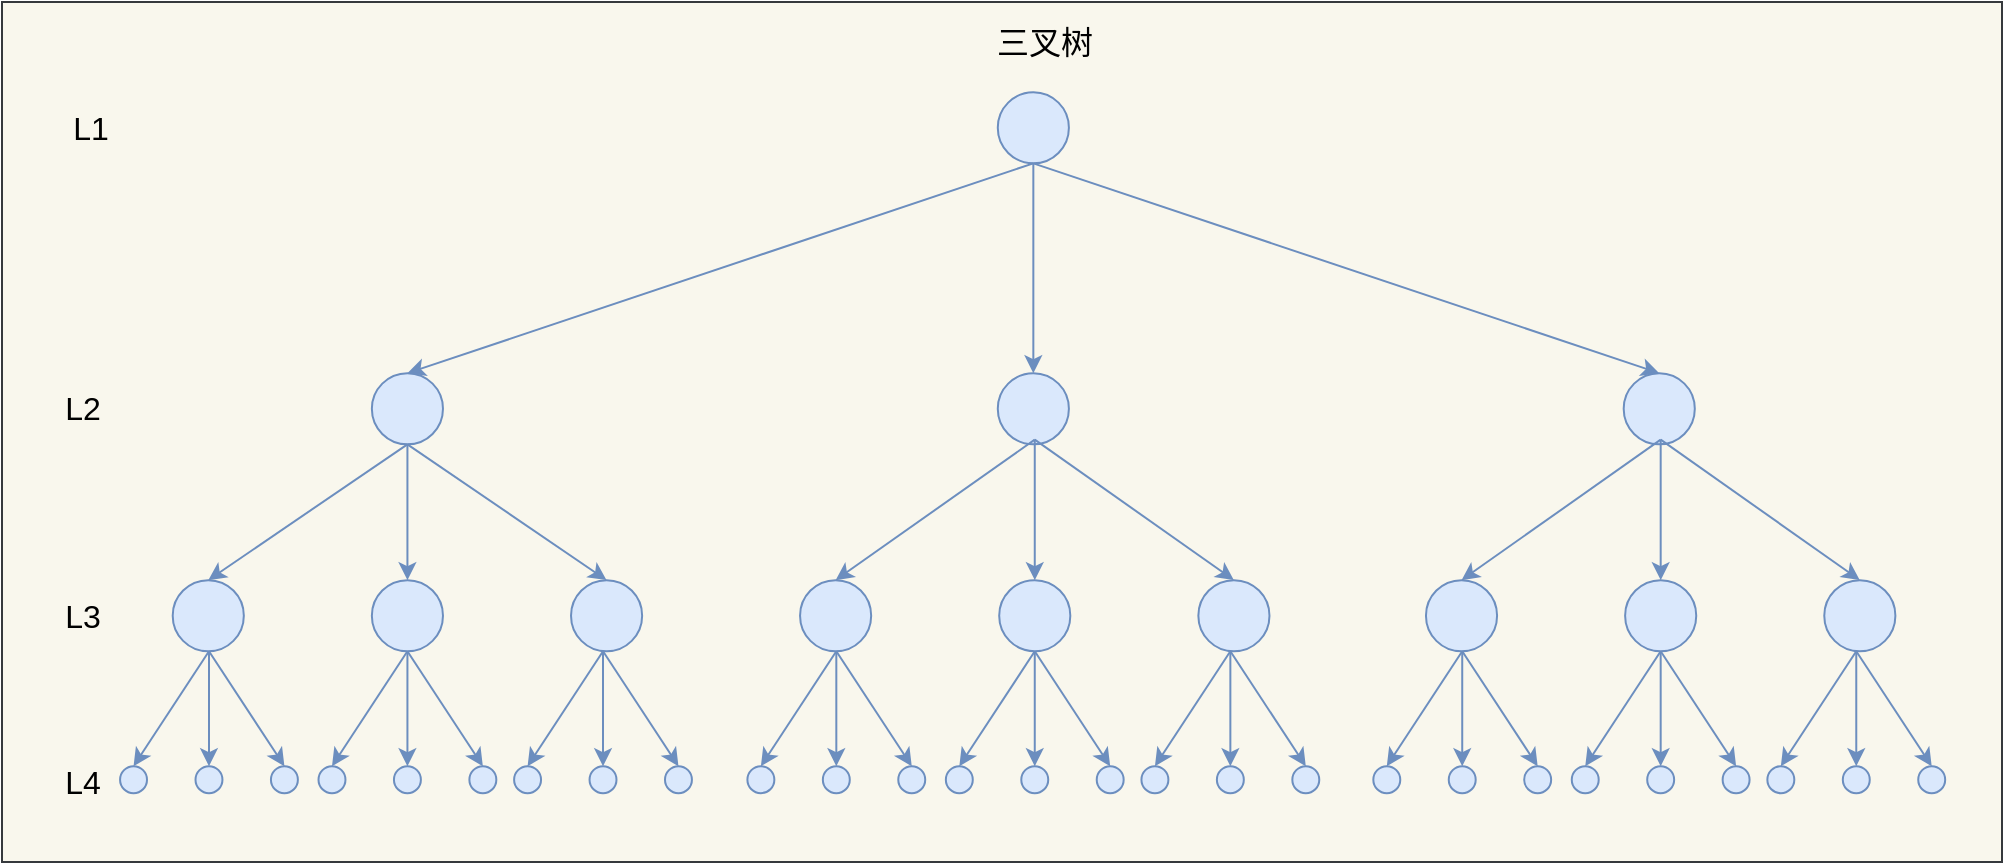 <mxfile version="15.9.6" type="github">
  <diagram id="_VA_VfumOzAxNF2vHOdF" name="Page-1">
    <mxGraphModel dx="1426" dy="712" grid="1" gridSize="10" guides="1" tooltips="1" connect="1" arrows="1" fold="1" page="1" pageScale="1" pageWidth="827" pageHeight="1169" math="0" shadow="0">
      <root>
        <mxCell id="0" />
        <mxCell id="1" parent="0" />
        <mxCell id="GvEmHx2ohg-FqytH7qWI-185" value="" style="rounded=0;whiteSpace=wrap;html=1;fontSize=16;fillColor=#f9f7ed;strokeColor=#36393d;" vertex="1" parent="1">
          <mxGeometry x="80" y="10" width="1000" height="430" as="geometry" />
        </mxCell>
        <mxCell id="GvEmHx2ohg-FqytH7qWI-1" value="" style="ellipse;whiteSpace=wrap;html=1;aspect=fixed;fontSize=16;fillColor=#dae8fc;strokeColor=#6c8ebf;" vertex="1" parent="1">
          <mxGeometry x="577.887" y="55.119" width="35.563" height="35.563" as="geometry" />
        </mxCell>
        <mxCell id="GvEmHx2ohg-FqytH7qWI-2" value="" style="ellipse;whiteSpace=wrap;html=1;aspect=fixed;fontSize=16;fillColor=#dae8fc;strokeColor=#6c8ebf;" vertex="1" parent="1">
          <mxGeometry x="264.93" y="195.607" width="35.563" height="35.563" as="geometry" />
        </mxCell>
        <mxCell id="GvEmHx2ohg-FqytH7qWI-7" style="edgeStyle=none;rounded=0;orthogonalLoop=1;jettySize=auto;html=1;entryX=0.5;entryY=0;entryDx=0;entryDy=0;exitX=0.5;exitY=1;exitDx=0;exitDy=0;fontSize=16;fillColor=#dae8fc;strokeColor=#6c8ebf;" edge="1" parent="1" source="GvEmHx2ohg-FqytH7qWI-1" target="GvEmHx2ohg-FqytH7qWI-2">
          <mxGeometry relative="1" as="geometry" />
        </mxCell>
        <mxCell id="GvEmHx2ohg-FqytH7qWI-3" value="" style="ellipse;whiteSpace=wrap;html=1;aspect=fixed;fontSize=16;fillColor=#dae8fc;strokeColor=#6c8ebf;" vertex="1" parent="1">
          <mxGeometry x="577.887" y="195.607" width="35.563" height="35.563" as="geometry" />
        </mxCell>
        <mxCell id="GvEmHx2ohg-FqytH7qWI-5" style="rounded=0;orthogonalLoop=1;jettySize=auto;html=1;fontSize=16;fillColor=#dae8fc;strokeColor=#6c8ebf;" edge="1" parent="1" source="GvEmHx2ohg-FqytH7qWI-1" target="GvEmHx2ohg-FqytH7qWI-3">
          <mxGeometry relative="1" as="geometry" />
        </mxCell>
        <mxCell id="GvEmHx2ohg-FqytH7qWI-4" value="" style="ellipse;whiteSpace=wrap;html=1;aspect=fixed;fontSize=16;fillColor=#dae8fc;strokeColor=#6c8ebf;" vertex="1" parent="1">
          <mxGeometry x="890.845" y="195.607" width="35.563" height="35.563" as="geometry" />
        </mxCell>
        <mxCell id="GvEmHx2ohg-FqytH7qWI-6" style="edgeStyle=none;rounded=0;orthogonalLoop=1;jettySize=auto;html=1;entryX=0.5;entryY=0;entryDx=0;entryDy=0;exitX=0.5;exitY=1;exitDx=0;exitDy=0;fontSize=16;fillColor=#dae8fc;strokeColor=#6c8ebf;" edge="1" parent="1" source="GvEmHx2ohg-FqytH7qWI-1" target="GvEmHx2ohg-FqytH7qWI-4">
          <mxGeometry relative="1" as="geometry" />
        </mxCell>
        <mxCell id="GvEmHx2ohg-FqytH7qWI-16" value="" style="ellipse;whiteSpace=wrap;html=1;aspect=fixed;fontSize=16;fillColor=#dae8fc;strokeColor=#6c8ebf;" vertex="1" parent="1">
          <mxGeometry x="264.93" y="299.068" width="35.563" height="35.563" as="geometry" />
        </mxCell>
        <mxCell id="GvEmHx2ohg-FqytH7qWI-20" style="edgeStyle=none;rounded=0;orthogonalLoop=1;jettySize=auto;html=1;entryX=0.5;entryY=0;entryDx=0;entryDy=0;fontSize=16;fillColor=#dae8fc;strokeColor=#6c8ebf;" edge="1" parent="1" source="GvEmHx2ohg-FqytH7qWI-2" target="GvEmHx2ohg-FqytH7qWI-16">
          <mxGeometry relative="1" as="geometry" />
        </mxCell>
        <mxCell id="GvEmHx2ohg-FqytH7qWI-17" value="" style="ellipse;whiteSpace=wrap;html=1;aspect=fixed;fontSize=16;fillColor=#dae8fc;strokeColor=#6c8ebf;" vertex="1" parent="1">
          <mxGeometry x="165.352" y="299.068" width="35.563" height="35.563" as="geometry" />
        </mxCell>
        <mxCell id="GvEmHx2ohg-FqytH7qWI-19" style="edgeStyle=none;rounded=0;orthogonalLoop=1;jettySize=auto;html=1;entryX=0.5;entryY=0;entryDx=0;entryDy=0;exitX=0.5;exitY=1;exitDx=0;exitDy=0;fontSize=16;fillColor=#dae8fc;strokeColor=#6c8ebf;" edge="1" parent="1" source="GvEmHx2ohg-FqytH7qWI-2" target="GvEmHx2ohg-FqytH7qWI-17">
          <mxGeometry relative="1" as="geometry" />
        </mxCell>
        <mxCell id="GvEmHx2ohg-FqytH7qWI-18" value="" style="ellipse;whiteSpace=wrap;html=1;aspect=fixed;fontSize=16;fillColor=#dae8fc;strokeColor=#6c8ebf;" vertex="1" parent="1">
          <mxGeometry x="364.507" y="299.068" width="35.563" height="35.563" as="geometry" />
        </mxCell>
        <mxCell id="GvEmHx2ohg-FqytH7qWI-21" style="edgeStyle=none;rounded=0;orthogonalLoop=1;jettySize=auto;html=1;entryX=0.5;entryY=0;entryDx=0;entryDy=0;exitX=0.5;exitY=1;exitDx=0;exitDy=0;fontSize=16;fillColor=#dae8fc;strokeColor=#6c8ebf;" edge="1" parent="1" source="GvEmHx2ohg-FqytH7qWI-2" target="GvEmHx2ohg-FqytH7qWI-18">
          <mxGeometry relative="1" as="geometry" />
        </mxCell>
        <mxCell id="GvEmHx2ohg-FqytH7qWI-22" style="edgeStyle=none;rounded=0;orthogonalLoop=1;jettySize=auto;html=1;exitX=1;exitY=0.5;exitDx=0;exitDy=0;fontSize=16;fillColor=#dae8fc;strokeColor=#6c8ebf;" edge="1" parent="1" source="GvEmHx2ohg-FqytH7qWI-16" target="GvEmHx2ohg-FqytH7qWI-16">
          <mxGeometry relative="1" as="geometry" />
        </mxCell>
        <mxCell id="GvEmHx2ohg-FqytH7qWI-58" value="" style="group;fontSize=16;" vertex="1" connectable="0" parent="1">
          <mxGeometry x="139.035" y="334.634" width="88.908" height="105.366" as="geometry" />
        </mxCell>
        <mxCell id="GvEmHx2ohg-FqytH7qWI-51" style="edgeStyle=none;rounded=0;orthogonalLoop=1;jettySize=auto;html=1;entryX=0.5;entryY=0;entryDx=0;entryDy=0;exitX=0.5;exitY=1;exitDx=0;exitDy=0;fontSize=16;fillColor=#dae8fc;strokeColor=#6c8ebf;" edge="1" parent="GvEmHx2ohg-FqytH7qWI-58" target="GvEmHx2ohg-FqytH7qWI-55">
          <mxGeometry relative="1" as="geometry">
            <mxPoint x="44.454" as="sourcePoint" />
          </mxGeometry>
        </mxCell>
        <mxCell id="GvEmHx2ohg-FqytH7qWI-52" style="edgeStyle=none;rounded=0;orthogonalLoop=1;jettySize=auto;html=1;entryX=0.5;entryY=0;entryDx=0;entryDy=0;fontSize=16;fillColor=#dae8fc;strokeColor=#6c8ebf;" edge="1" parent="GvEmHx2ohg-FqytH7qWI-58" target="GvEmHx2ohg-FqytH7qWI-54">
          <mxGeometry relative="1" as="geometry">
            <mxPoint x="44.454" as="sourcePoint" />
          </mxGeometry>
        </mxCell>
        <mxCell id="GvEmHx2ohg-FqytH7qWI-53" style="edgeStyle=none;rounded=0;orthogonalLoop=1;jettySize=auto;html=1;entryX=0.5;entryY=0;entryDx=0;entryDy=0;exitX=0.5;exitY=1;exitDx=0;exitDy=0;fontSize=16;fillColor=#dae8fc;strokeColor=#6c8ebf;" edge="1" parent="GvEmHx2ohg-FqytH7qWI-58" target="GvEmHx2ohg-FqytH7qWI-56">
          <mxGeometry relative="1" as="geometry">
            <mxPoint x="44.454" as="sourcePoint" />
          </mxGeometry>
        </mxCell>
        <mxCell id="GvEmHx2ohg-FqytH7qWI-54" value="" style="ellipse;whiteSpace=wrap;html=1;aspect=fixed;fontSize=16;fillColor=#dae8fc;strokeColor=#6c8ebf;" vertex="1" parent="GvEmHx2ohg-FqytH7qWI-58">
          <mxGeometry x="37.719" y="57.472" width="13.471" height="13.471" as="geometry" />
        </mxCell>
        <mxCell id="GvEmHx2ohg-FqytH7qWI-55" value="" style="ellipse;whiteSpace=wrap;html=1;aspect=fixed;fontSize=16;fillColor=#dae8fc;strokeColor=#6c8ebf;" vertex="1" parent="GvEmHx2ohg-FqytH7qWI-58">
          <mxGeometry y="57.472" width="13.471" height="13.471" as="geometry" />
        </mxCell>
        <mxCell id="GvEmHx2ohg-FqytH7qWI-56" value="" style="ellipse;whiteSpace=wrap;html=1;aspect=fixed;fontSize=16;fillColor=#dae8fc;strokeColor=#6c8ebf;" vertex="1" parent="GvEmHx2ohg-FqytH7qWI-58">
          <mxGeometry x="75.437" y="57.472" width="13.471" height="13.471" as="geometry" />
        </mxCell>
        <mxCell id="GvEmHx2ohg-FqytH7qWI-57" style="edgeStyle=none;rounded=0;orthogonalLoop=1;jettySize=auto;html=1;exitX=1;exitY=0.5;exitDx=0;exitDy=0;fontSize=16;fillColor=#dae8fc;strokeColor=#6c8ebf;" edge="1" parent="GvEmHx2ohg-FqytH7qWI-58" source="GvEmHx2ohg-FqytH7qWI-54" target="GvEmHx2ohg-FqytH7qWI-54">
          <mxGeometry relative="1" as="geometry" />
        </mxCell>
        <mxCell id="GvEmHx2ohg-FqytH7qWI-84" value="" style="group;fontSize=16;" vertex="1" connectable="0" parent="1">
          <mxGeometry x="238.257" y="334.634" width="88.908" height="105.366" as="geometry" />
        </mxCell>
        <mxCell id="GvEmHx2ohg-FqytH7qWI-85" style="edgeStyle=none;rounded=0;orthogonalLoop=1;jettySize=auto;html=1;entryX=0.5;entryY=0;entryDx=0;entryDy=0;exitX=0.5;exitY=1;exitDx=0;exitDy=0;fontSize=16;fillColor=#dae8fc;strokeColor=#6c8ebf;" edge="1" parent="GvEmHx2ohg-FqytH7qWI-84" target="GvEmHx2ohg-FqytH7qWI-89">
          <mxGeometry relative="1" as="geometry">
            <mxPoint x="44.454" as="sourcePoint" />
          </mxGeometry>
        </mxCell>
        <mxCell id="GvEmHx2ohg-FqytH7qWI-86" style="edgeStyle=none;rounded=0;orthogonalLoop=1;jettySize=auto;html=1;entryX=0.5;entryY=0;entryDx=0;entryDy=0;fontSize=16;fillColor=#dae8fc;strokeColor=#6c8ebf;" edge="1" parent="GvEmHx2ohg-FqytH7qWI-84" target="GvEmHx2ohg-FqytH7qWI-88">
          <mxGeometry relative="1" as="geometry">
            <mxPoint x="44.454" as="sourcePoint" />
          </mxGeometry>
        </mxCell>
        <mxCell id="GvEmHx2ohg-FqytH7qWI-87" style="edgeStyle=none;rounded=0;orthogonalLoop=1;jettySize=auto;html=1;entryX=0.5;entryY=0;entryDx=0;entryDy=0;exitX=0.5;exitY=1;exitDx=0;exitDy=0;fontSize=16;fillColor=#dae8fc;strokeColor=#6c8ebf;" edge="1" parent="GvEmHx2ohg-FqytH7qWI-84" target="GvEmHx2ohg-FqytH7qWI-90">
          <mxGeometry relative="1" as="geometry">
            <mxPoint x="44.454" as="sourcePoint" />
          </mxGeometry>
        </mxCell>
        <mxCell id="GvEmHx2ohg-FqytH7qWI-88" value="" style="ellipse;whiteSpace=wrap;html=1;aspect=fixed;fontSize=16;fillColor=#dae8fc;strokeColor=#6c8ebf;" vertex="1" parent="GvEmHx2ohg-FqytH7qWI-84">
          <mxGeometry x="37.719" y="57.472" width="13.471" height="13.471" as="geometry" />
        </mxCell>
        <mxCell id="GvEmHx2ohg-FqytH7qWI-89" value="" style="ellipse;whiteSpace=wrap;html=1;aspect=fixed;fontSize=16;fillColor=#dae8fc;strokeColor=#6c8ebf;" vertex="1" parent="GvEmHx2ohg-FqytH7qWI-84">
          <mxGeometry y="57.472" width="13.471" height="13.471" as="geometry" />
        </mxCell>
        <mxCell id="GvEmHx2ohg-FqytH7qWI-90" value="" style="ellipse;whiteSpace=wrap;html=1;aspect=fixed;fontSize=16;fillColor=#dae8fc;strokeColor=#6c8ebf;" vertex="1" parent="GvEmHx2ohg-FqytH7qWI-84">
          <mxGeometry x="75.437" y="57.472" width="13.471" height="13.471" as="geometry" />
        </mxCell>
        <mxCell id="GvEmHx2ohg-FqytH7qWI-91" style="edgeStyle=none;rounded=0;orthogonalLoop=1;jettySize=auto;html=1;exitX=1;exitY=0.5;exitDx=0;exitDy=0;fontSize=16;fillColor=#dae8fc;strokeColor=#6c8ebf;" edge="1" parent="GvEmHx2ohg-FqytH7qWI-84" source="GvEmHx2ohg-FqytH7qWI-88" target="GvEmHx2ohg-FqytH7qWI-88">
          <mxGeometry relative="1" as="geometry" />
        </mxCell>
        <mxCell id="GvEmHx2ohg-FqytH7qWI-101" value="" style="group;fontSize=16;" vertex="1" connectable="0" parent="1">
          <mxGeometry x="336.056" y="334.634" width="88.908" height="105.366" as="geometry" />
        </mxCell>
        <mxCell id="GvEmHx2ohg-FqytH7qWI-102" style="edgeStyle=none;rounded=0;orthogonalLoop=1;jettySize=auto;html=1;entryX=0.5;entryY=0;entryDx=0;entryDy=0;exitX=0.5;exitY=1;exitDx=0;exitDy=0;fontSize=16;fillColor=#dae8fc;strokeColor=#6c8ebf;" edge="1" parent="GvEmHx2ohg-FqytH7qWI-101" target="GvEmHx2ohg-FqytH7qWI-106">
          <mxGeometry relative="1" as="geometry">
            <mxPoint x="44.454" as="sourcePoint" />
          </mxGeometry>
        </mxCell>
        <mxCell id="GvEmHx2ohg-FqytH7qWI-103" style="edgeStyle=none;rounded=0;orthogonalLoop=1;jettySize=auto;html=1;entryX=0.5;entryY=0;entryDx=0;entryDy=0;fontSize=16;fillColor=#dae8fc;strokeColor=#6c8ebf;" edge="1" parent="GvEmHx2ohg-FqytH7qWI-101" target="GvEmHx2ohg-FqytH7qWI-105">
          <mxGeometry relative="1" as="geometry">
            <mxPoint x="44.454" as="sourcePoint" />
          </mxGeometry>
        </mxCell>
        <mxCell id="GvEmHx2ohg-FqytH7qWI-104" style="edgeStyle=none;rounded=0;orthogonalLoop=1;jettySize=auto;html=1;entryX=0.5;entryY=0;entryDx=0;entryDy=0;exitX=0.5;exitY=1;exitDx=0;exitDy=0;fontSize=16;fillColor=#dae8fc;strokeColor=#6c8ebf;" edge="1" parent="GvEmHx2ohg-FqytH7qWI-101" target="GvEmHx2ohg-FqytH7qWI-107">
          <mxGeometry relative="1" as="geometry">
            <mxPoint x="44.454" as="sourcePoint" />
          </mxGeometry>
        </mxCell>
        <mxCell id="GvEmHx2ohg-FqytH7qWI-105" value="" style="ellipse;whiteSpace=wrap;html=1;aspect=fixed;fontSize=16;fillColor=#dae8fc;strokeColor=#6c8ebf;" vertex="1" parent="GvEmHx2ohg-FqytH7qWI-101">
          <mxGeometry x="37.719" y="57.472" width="13.471" height="13.471" as="geometry" />
        </mxCell>
        <mxCell id="GvEmHx2ohg-FqytH7qWI-106" value="" style="ellipse;whiteSpace=wrap;html=1;aspect=fixed;fontSize=16;fillColor=#dae8fc;strokeColor=#6c8ebf;" vertex="1" parent="GvEmHx2ohg-FqytH7qWI-101">
          <mxGeometry y="57.472" width="13.471" height="13.471" as="geometry" />
        </mxCell>
        <mxCell id="GvEmHx2ohg-FqytH7qWI-107" value="" style="ellipse;whiteSpace=wrap;html=1;aspect=fixed;fontSize=16;fillColor=#dae8fc;strokeColor=#6c8ebf;" vertex="1" parent="GvEmHx2ohg-FqytH7qWI-101">
          <mxGeometry x="75.437" y="57.472" width="13.471" height="13.471" as="geometry" />
        </mxCell>
        <mxCell id="GvEmHx2ohg-FqytH7qWI-108" style="edgeStyle=none;rounded=0;orthogonalLoop=1;jettySize=auto;html=1;exitX=1;exitY=0.5;exitDx=0;exitDy=0;fontSize=16;fillColor=#dae8fc;strokeColor=#6c8ebf;" edge="1" parent="GvEmHx2ohg-FqytH7qWI-101" source="GvEmHx2ohg-FqytH7qWI-105" target="GvEmHx2ohg-FqytH7qWI-105">
          <mxGeometry relative="1" as="geometry" />
        </mxCell>
        <mxCell id="GvEmHx2ohg-FqytH7qWI-117" style="edgeStyle=none;rounded=0;orthogonalLoop=1;jettySize=auto;html=1;entryX=0.5;entryY=0;entryDx=0;entryDy=0;exitX=0.5;exitY=1;exitDx=0;exitDy=0;fontSize=16;fillColor=#dae8fc;strokeColor=#6c8ebf;" edge="1" parent="1" target="GvEmHx2ohg-FqytH7qWI-121">
          <mxGeometry relative="1" as="geometry">
            <mxPoint x="596.38" y="228.824" as="sourcePoint" />
          </mxGeometry>
        </mxCell>
        <mxCell id="GvEmHx2ohg-FqytH7qWI-118" style="edgeStyle=none;rounded=0;orthogonalLoop=1;jettySize=auto;html=1;entryX=0.5;entryY=0;entryDx=0;entryDy=0;fontSize=16;fillColor=#dae8fc;strokeColor=#6c8ebf;" edge="1" parent="1" target="GvEmHx2ohg-FqytH7qWI-120">
          <mxGeometry relative="1" as="geometry">
            <mxPoint x="596.38" y="228.824" as="sourcePoint" />
          </mxGeometry>
        </mxCell>
        <mxCell id="GvEmHx2ohg-FqytH7qWI-119" style="edgeStyle=none;rounded=0;orthogonalLoop=1;jettySize=auto;html=1;entryX=0.5;entryY=0;entryDx=0;entryDy=0;exitX=0.5;exitY=1;exitDx=0;exitDy=0;fontSize=16;fillColor=#dae8fc;strokeColor=#6c8ebf;" edge="1" parent="1" target="GvEmHx2ohg-FqytH7qWI-122">
          <mxGeometry relative="1" as="geometry">
            <mxPoint x="596.38" y="228.824" as="sourcePoint" />
          </mxGeometry>
        </mxCell>
        <mxCell id="GvEmHx2ohg-FqytH7qWI-120" value="" style="ellipse;whiteSpace=wrap;html=1;aspect=fixed;fontSize=16;fillColor=#dae8fc;strokeColor=#6c8ebf;" vertex="1" parent="1">
          <mxGeometry x="578.599" y="299.068" width="35.563" height="35.563" as="geometry" />
        </mxCell>
        <mxCell id="GvEmHx2ohg-FqytH7qWI-121" value="" style="ellipse;whiteSpace=wrap;html=1;aspect=fixed;fontSize=16;fillColor=#dae8fc;strokeColor=#6c8ebf;" vertex="1" parent="1">
          <mxGeometry x="479.021" y="299.068" width="35.563" height="35.563" as="geometry" />
        </mxCell>
        <mxCell id="GvEmHx2ohg-FqytH7qWI-122" value="" style="ellipse;whiteSpace=wrap;html=1;aspect=fixed;fontSize=16;fillColor=#dae8fc;strokeColor=#6c8ebf;" vertex="1" parent="1">
          <mxGeometry x="678.176" y="299.068" width="35.563" height="35.563" as="geometry" />
        </mxCell>
        <mxCell id="GvEmHx2ohg-FqytH7qWI-123" style="edgeStyle=none;rounded=0;orthogonalLoop=1;jettySize=auto;html=1;exitX=1;exitY=0.5;exitDx=0;exitDy=0;fontSize=16;fillColor=#dae8fc;strokeColor=#6c8ebf;" edge="1" parent="1" source="GvEmHx2ohg-FqytH7qWI-120" target="GvEmHx2ohg-FqytH7qWI-120">
          <mxGeometry relative="1" as="geometry" />
        </mxCell>
        <mxCell id="GvEmHx2ohg-FqytH7qWI-124" value="" style="group;fontSize=16;" vertex="1" connectable="0" parent="1">
          <mxGeometry x="452.704" y="334.634" width="88.908" height="105.366" as="geometry" />
        </mxCell>
        <mxCell id="GvEmHx2ohg-FqytH7qWI-125" style="edgeStyle=none;rounded=0;orthogonalLoop=1;jettySize=auto;html=1;entryX=0.5;entryY=0;entryDx=0;entryDy=0;exitX=0.5;exitY=1;exitDx=0;exitDy=0;fontSize=16;fillColor=#dae8fc;strokeColor=#6c8ebf;" edge="1" parent="GvEmHx2ohg-FqytH7qWI-124" target="GvEmHx2ohg-FqytH7qWI-129">
          <mxGeometry relative="1" as="geometry">
            <mxPoint x="44.454" as="sourcePoint" />
          </mxGeometry>
        </mxCell>
        <mxCell id="GvEmHx2ohg-FqytH7qWI-126" style="edgeStyle=none;rounded=0;orthogonalLoop=1;jettySize=auto;html=1;entryX=0.5;entryY=0;entryDx=0;entryDy=0;fontSize=16;fillColor=#dae8fc;strokeColor=#6c8ebf;" edge="1" parent="GvEmHx2ohg-FqytH7qWI-124" target="GvEmHx2ohg-FqytH7qWI-128">
          <mxGeometry relative="1" as="geometry">
            <mxPoint x="44.454" as="sourcePoint" />
          </mxGeometry>
        </mxCell>
        <mxCell id="GvEmHx2ohg-FqytH7qWI-127" style="edgeStyle=none;rounded=0;orthogonalLoop=1;jettySize=auto;html=1;entryX=0.5;entryY=0;entryDx=0;entryDy=0;exitX=0.5;exitY=1;exitDx=0;exitDy=0;fontSize=16;fillColor=#dae8fc;strokeColor=#6c8ebf;" edge="1" parent="GvEmHx2ohg-FqytH7qWI-124" target="GvEmHx2ohg-FqytH7qWI-130">
          <mxGeometry relative="1" as="geometry">
            <mxPoint x="44.454" as="sourcePoint" />
          </mxGeometry>
        </mxCell>
        <mxCell id="GvEmHx2ohg-FqytH7qWI-128" value="" style="ellipse;whiteSpace=wrap;html=1;aspect=fixed;fontSize=16;fillColor=#dae8fc;strokeColor=#6c8ebf;" vertex="1" parent="GvEmHx2ohg-FqytH7qWI-124">
          <mxGeometry x="37.719" y="57.472" width="13.471" height="13.471" as="geometry" />
        </mxCell>
        <mxCell id="GvEmHx2ohg-FqytH7qWI-129" value="" style="ellipse;whiteSpace=wrap;html=1;aspect=fixed;fontSize=16;fillColor=#dae8fc;strokeColor=#6c8ebf;" vertex="1" parent="GvEmHx2ohg-FqytH7qWI-124">
          <mxGeometry y="57.472" width="13.471" height="13.471" as="geometry" />
        </mxCell>
        <mxCell id="GvEmHx2ohg-FqytH7qWI-130" value="" style="ellipse;whiteSpace=wrap;html=1;aspect=fixed;fontSize=16;fillColor=#dae8fc;strokeColor=#6c8ebf;" vertex="1" parent="GvEmHx2ohg-FqytH7qWI-124">
          <mxGeometry x="75.437" y="57.472" width="13.471" height="13.471" as="geometry" />
        </mxCell>
        <mxCell id="GvEmHx2ohg-FqytH7qWI-131" style="edgeStyle=none;rounded=0;orthogonalLoop=1;jettySize=auto;html=1;exitX=1;exitY=0.5;exitDx=0;exitDy=0;fontSize=16;fillColor=#dae8fc;strokeColor=#6c8ebf;" edge="1" parent="GvEmHx2ohg-FqytH7qWI-124" source="GvEmHx2ohg-FqytH7qWI-128" target="GvEmHx2ohg-FqytH7qWI-128">
          <mxGeometry relative="1" as="geometry" />
        </mxCell>
        <mxCell id="GvEmHx2ohg-FqytH7qWI-132" value="" style="group;fontSize=16;" vertex="1" connectable="0" parent="1">
          <mxGeometry x="551.926" y="334.634" width="88.908" height="105.366" as="geometry" />
        </mxCell>
        <mxCell id="GvEmHx2ohg-FqytH7qWI-133" style="edgeStyle=none;rounded=0;orthogonalLoop=1;jettySize=auto;html=1;entryX=0.5;entryY=0;entryDx=0;entryDy=0;exitX=0.5;exitY=1;exitDx=0;exitDy=0;fontSize=16;fillColor=#dae8fc;strokeColor=#6c8ebf;" edge="1" parent="GvEmHx2ohg-FqytH7qWI-132" target="GvEmHx2ohg-FqytH7qWI-137">
          <mxGeometry relative="1" as="geometry">
            <mxPoint x="44.454" as="sourcePoint" />
          </mxGeometry>
        </mxCell>
        <mxCell id="GvEmHx2ohg-FqytH7qWI-134" style="edgeStyle=none;rounded=0;orthogonalLoop=1;jettySize=auto;html=1;entryX=0.5;entryY=0;entryDx=0;entryDy=0;fontSize=16;fillColor=#dae8fc;strokeColor=#6c8ebf;" edge="1" parent="GvEmHx2ohg-FqytH7qWI-132" target="GvEmHx2ohg-FqytH7qWI-136">
          <mxGeometry relative="1" as="geometry">
            <mxPoint x="44.454" as="sourcePoint" />
          </mxGeometry>
        </mxCell>
        <mxCell id="GvEmHx2ohg-FqytH7qWI-135" style="edgeStyle=none;rounded=0;orthogonalLoop=1;jettySize=auto;html=1;entryX=0.5;entryY=0;entryDx=0;entryDy=0;exitX=0.5;exitY=1;exitDx=0;exitDy=0;fontSize=16;fillColor=#dae8fc;strokeColor=#6c8ebf;" edge="1" parent="GvEmHx2ohg-FqytH7qWI-132" target="GvEmHx2ohg-FqytH7qWI-138">
          <mxGeometry relative="1" as="geometry">
            <mxPoint x="44.454" as="sourcePoint" />
          </mxGeometry>
        </mxCell>
        <mxCell id="GvEmHx2ohg-FqytH7qWI-136" value="" style="ellipse;whiteSpace=wrap;html=1;aspect=fixed;fontSize=16;fillColor=#dae8fc;strokeColor=#6c8ebf;" vertex="1" parent="GvEmHx2ohg-FqytH7qWI-132">
          <mxGeometry x="37.719" y="57.472" width="13.471" height="13.471" as="geometry" />
        </mxCell>
        <mxCell id="GvEmHx2ohg-FqytH7qWI-137" value="" style="ellipse;whiteSpace=wrap;html=1;aspect=fixed;fontSize=16;fillColor=#dae8fc;strokeColor=#6c8ebf;" vertex="1" parent="GvEmHx2ohg-FqytH7qWI-132">
          <mxGeometry y="57.472" width="13.471" height="13.471" as="geometry" />
        </mxCell>
        <mxCell id="GvEmHx2ohg-FqytH7qWI-138" value="" style="ellipse;whiteSpace=wrap;html=1;aspect=fixed;fontSize=16;fillColor=#dae8fc;strokeColor=#6c8ebf;" vertex="1" parent="GvEmHx2ohg-FqytH7qWI-132">
          <mxGeometry x="75.437" y="57.472" width="13.471" height="13.471" as="geometry" />
        </mxCell>
        <mxCell id="GvEmHx2ohg-FqytH7qWI-139" style="edgeStyle=none;rounded=0;orthogonalLoop=1;jettySize=auto;html=1;exitX=1;exitY=0.5;exitDx=0;exitDy=0;fontSize=16;fillColor=#dae8fc;strokeColor=#6c8ebf;" edge="1" parent="GvEmHx2ohg-FqytH7qWI-132" source="GvEmHx2ohg-FqytH7qWI-136" target="GvEmHx2ohg-FqytH7qWI-136">
          <mxGeometry relative="1" as="geometry" />
        </mxCell>
        <mxCell id="GvEmHx2ohg-FqytH7qWI-140" value="" style="group;fontSize=16;" vertex="1" connectable="0" parent="1">
          <mxGeometry x="649.725" y="334.634" width="88.908" height="105.366" as="geometry" />
        </mxCell>
        <mxCell id="GvEmHx2ohg-FqytH7qWI-141" style="edgeStyle=none;rounded=0;orthogonalLoop=1;jettySize=auto;html=1;entryX=0.5;entryY=0;entryDx=0;entryDy=0;exitX=0.5;exitY=1;exitDx=0;exitDy=0;fontSize=16;fillColor=#dae8fc;strokeColor=#6c8ebf;" edge="1" parent="GvEmHx2ohg-FqytH7qWI-140" target="GvEmHx2ohg-FqytH7qWI-145">
          <mxGeometry relative="1" as="geometry">
            <mxPoint x="44.454" as="sourcePoint" />
          </mxGeometry>
        </mxCell>
        <mxCell id="GvEmHx2ohg-FqytH7qWI-142" style="edgeStyle=none;rounded=0;orthogonalLoop=1;jettySize=auto;html=1;entryX=0.5;entryY=0;entryDx=0;entryDy=0;fontSize=16;fillColor=#dae8fc;strokeColor=#6c8ebf;" edge="1" parent="GvEmHx2ohg-FqytH7qWI-140" target="GvEmHx2ohg-FqytH7qWI-144">
          <mxGeometry relative="1" as="geometry">
            <mxPoint x="44.454" as="sourcePoint" />
          </mxGeometry>
        </mxCell>
        <mxCell id="GvEmHx2ohg-FqytH7qWI-143" style="edgeStyle=none;rounded=0;orthogonalLoop=1;jettySize=auto;html=1;entryX=0.5;entryY=0;entryDx=0;entryDy=0;exitX=0.5;exitY=1;exitDx=0;exitDy=0;fontSize=16;fillColor=#dae8fc;strokeColor=#6c8ebf;" edge="1" parent="GvEmHx2ohg-FqytH7qWI-140" target="GvEmHx2ohg-FqytH7qWI-146">
          <mxGeometry relative="1" as="geometry">
            <mxPoint x="44.454" as="sourcePoint" />
          </mxGeometry>
        </mxCell>
        <mxCell id="GvEmHx2ohg-FqytH7qWI-144" value="" style="ellipse;whiteSpace=wrap;html=1;aspect=fixed;fontSize=16;fillColor=#dae8fc;strokeColor=#6c8ebf;" vertex="1" parent="GvEmHx2ohg-FqytH7qWI-140">
          <mxGeometry x="37.719" y="57.472" width="13.471" height="13.471" as="geometry" />
        </mxCell>
        <mxCell id="GvEmHx2ohg-FqytH7qWI-145" value="" style="ellipse;whiteSpace=wrap;html=1;aspect=fixed;fontSize=16;fillColor=#dae8fc;strokeColor=#6c8ebf;" vertex="1" parent="GvEmHx2ohg-FqytH7qWI-140">
          <mxGeometry y="57.472" width="13.471" height="13.471" as="geometry" />
        </mxCell>
        <mxCell id="GvEmHx2ohg-FqytH7qWI-146" value="" style="ellipse;whiteSpace=wrap;html=1;aspect=fixed;fontSize=16;fillColor=#dae8fc;strokeColor=#6c8ebf;" vertex="1" parent="GvEmHx2ohg-FqytH7qWI-140">
          <mxGeometry x="75.437" y="57.472" width="13.471" height="13.471" as="geometry" />
        </mxCell>
        <mxCell id="GvEmHx2ohg-FqytH7qWI-147" style="edgeStyle=none;rounded=0;orthogonalLoop=1;jettySize=auto;html=1;exitX=1;exitY=0.5;exitDx=0;exitDy=0;fontSize=16;fillColor=#dae8fc;strokeColor=#6c8ebf;" edge="1" parent="GvEmHx2ohg-FqytH7qWI-140" source="GvEmHx2ohg-FqytH7qWI-144" target="GvEmHx2ohg-FqytH7qWI-144">
          <mxGeometry relative="1" as="geometry" />
        </mxCell>
        <mxCell id="GvEmHx2ohg-FqytH7qWI-148" style="edgeStyle=none;rounded=0;orthogonalLoop=1;jettySize=auto;html=1;entryX=0.5;entryY=0;entryDx=0;entryDy=0;exitX=0.5;exitY=1;exitDx=0;exitDy=0;fontSize=16;fillColor=#dae8fc;strokeColor=#6c8ebf;" edge="1" parent="1" target="GvEmHx2ohg-FqytH7qWI-152">
          <mxGeometry relative="1" as="geometry">
            <mxPoint x="909.338" y="228.824" as="sourcePoint" />
          </mxGeometry>
        </mxCell>
        <mxCell id="GvEmHx2ohg-FqytH7qWI-149" style="edgeStyle=none;rounded=0;orthogonalLoop=1;jettySize=auto;html=1;entryX=0.5;entryY=0;entryDx=0;entryDy=0;fontSize=16;fillColor=#dae8fc;strokeColor=#6c8ebf;" edge="1" parent="1" target="GvEmHx2ohg-FqytH7qWI-151">
          <mxGeometry relative="1" as="geometry">
            <mxPoint x="909.338" y="228.824" as="sourcePoint" />
          </mxGeometry>
        </mxCell>
        <mxCell id="GvEmHx2ohg-FqytH7qWI-150" style="edgeStyle=none;rounded=0;orthogonalLoop=1;jettySize=auto;html=1;entryX=0.5;entryY=0;entryDx=0;entryDy=0;exitX=0.5;exitY=1;exitDx=0;exitDy=0;fontSize=16;fillColor=#dae8fc;strokeColor=#6c8ebf;" edge="1" parent="1" target="GvEmHx2ohg-FqytH7qWI-153">
          <mxGeometry relative="1" as="geometry">
            <mxPoint x="909.338" y="228.824" as="sourcePoint" />
          </mxGeometry>
        </mxCell>
        <mxCell id="GvEmHx2ohg-FqytH7qWI-151" value="" style="ellipse;whiteSpace=wrap;html=1;aspect=fixed;fontSize=16;fillColor=#dae8fc;strokeColor=#6c8ebf;" vertex="1" parent="1">
          <mxGeometry x="891.556" y="299.068" width="35.563" height="35.563" as="geometry" />
        </mxCell>
        <mxCell id="GvEmHx2ohg-FqytH7qWI-152" value="" style="ellipse;whiteSpace=wrap;html=1;aspect=fixed;fontSize=16;fillColor=#dae8fc;strokeColor=#6c8ebf;" vertex="1" parent="1">
          <mxGeometry x="791.979" y="299.068" width="35.563" height="35.563" as="geometry" />
        </mxCell>
        <mxCell id="GvEmHx2ohg-FqytH7qWI-153" value="" style="ellipse;whiteSpace=wrap;html=1;aspect=fixed;fontSize=16;fillColor=#dae8fc;strokeColor=#6c8ebf;" vertex="1" parent="1">
          <mxGeometry x="991.134" y="299.068" width="35.563" height="35.563" as="geometry" />
        </mxCell>
        <mxCell id="GvEmHx2ohg-FqytH7qWI-154" style="edgeStyle=none;rounded=0;orthogonalLoop=1;jettySize=auto;html=1;exitX=1;exitY=0.5;exitDx=0;exitDy=0;fontSize=16;fillColor=#dae8fc;strokeColor=#6c8ebf;" edge="1" parent="1" source="GvEmHx2ohg-FqytH7qWI-151" target="GvEmHx2ohg-FqytH7qWI-151">
          <mxGeometry relative="1" as="geometry" />
        </mxCell>
        <mxCell id="GvEmHx2ohg-FqytH7qWI-155" value="" style="group;fontSize=16;" vertex="1" connectable="0" parent="1">
          <mxGeometry x="765.662" y="334.634" width="88.908" height="105.366" as="geometry" />
        </mxCell>
        <mxCell id="GvEmHx2ohg-FqytH7qWI-156" style="edgeStyle=none;rounded=0;orthogonalLoop=1;jettySize=auto;html=1;entryX=0.5;entryY=0;entryDx=0;entryDy=0;exitX=0.5;exitY=1;exitDx=0;exitDy=0;fontSize=16;fillColor=#dae8fc;strokeColor=#6c8ebf;" edge="1" parent="GvEmHx2ohg-FqytH7qWI-155" target="GvEmHx2ohg-FqytH7qWI-160">
          <mxGeometry relative="1" as="geometry">
            <mxPoint x="44.454" as="sourcePoint" />
          </mxGeometry>
        </mxCell>
        <mxCell id="GvEmHx2ohg-FqytH7qWI-157" style="edgeStyle=none;rounded=0;orthogonalLoop=1;jettySize=auto;html=1;entryX=0.5;entryY=0;entryDx=0;entryDy=0;fontSize=16;fillColor=#dae8fc;strokeColor=#6c8ebf;" edge="1" parent="GvEmHx2ohg-FqytH7qWI-155" target="GvEmHx2ohg-FqytH7qWI-159">
          <mxGeometry relative="1" as="geometry">
            <mxPoint x="44.454" as="sourcePoint" />
          </mxGeometry>
        </mxCell>
        <mxCell id="GvEmHx2ohg-FqytH7qWI-158" style="edgeStyle=none;rounded=0;orthogonalLoop=1;jettySize=auto;html=1;entryX=0.5;entryY=0;entryDx=0;entryDy=0;exitX=0.5;exitY=1;exitDx=0;exitDy=0;fontSize=16;fillColor=#dae8fc;strokeColor=#6c8ebf;" edge="1" parent="GvEmHx2ohg-FqytH7qWI-155" target="GvEmHx2ohg-FqytH7qWI-161">
          <mxGeometry relative="1" as="geometry">
            <mxPoint x="44.454" as="sourcePoint" />
          </mxGeometry>
        </mxCell>
        <mxCell id="GvEmHx2ohg-FqytH7qWI-159" value="" style="ellipse;whiteSpace=wrap;html=1;aspect=fixed;fontSize=16;fillColor=#dae8fc;strokeColor=#6c8ebf;" vertex="1" parent="GvEmHx2ohg-FqytH7qWI-155">
          <mxGeometry x="37.719" y="57.472" width="13.471" height="13.471" as="geometry" />
        </mxCell>
        <mxCell id="GvEmHx2ohg-FqytH7qWI-160" value="" style="ellipse;whiteSpace=wrap;html=1;aspect=fixed;fontSize=16;fillColor=#dae8fc;strokeColor=#6c8ebf;" vertex="1" parent="GvEmHx2ohg-FqytH7qWI-155">
          <mxGeometry y="57.472" width="13.471" height="13.471" as="geometry" />
        </mxCell>
        <mxCell id="GvEmHx2ohg-FqytH7qWI-161" value="" style="ellipse;whiteSpace=wrap;html=1;aspect=fixed;fontSize=16;fillColor=#dae8fc;strokeColor=#6c8ebf;" vertex="1" parent="GvEmHx2ohg-FqytH7qWI-155">
          <mxGeometry x="75.437" y="57.472" width="13.471" height="13.471" as="geometry" />
        </mxCell>
        <mxCell id="GvEmHx2ohg-FqytH7qWI-162" style="edgeStyle=none;rounded=0;orthogonalLoop=1;jettySize=auto;html=1;exitX=1;exitY=0.5;exitDx=0;exitDy=0;fontSize=16;fillColor=#dae8fc;strokeColor=#6c8ebf;" edge="1" parent="GvEmHx2ohg-FqytH7qWI-155" source="GvEmHx2ohg-FqytH7qWI-159" target="GvEmHx2ohg-FqytH7qWI-159">
          <mxGeometry relative="1" as="geometry" />
        </mxCell>
        <mxCell id="GvEmHx2ohg-FqytH7qWI-163" value="" style="group;fontSize=16;" vertex="1" connectable="0" parent="1">
          <mxGeometry x="864.884" y="334.634" width="88.908" height="105.366" as="geometry" />
        </mxCell>
        <mxCell id="GvEmHx2ohg-FqytH7qWI-164" style="edgeStyle=none;rounded=0;orthogonalLoop=1;jettySize=auto;html=1;entryX=0.5;entryY=0;entryDx=0;entryDy=0;exitX=0.5;exitY=1;exitDx=0;exitDy=0;fontSize=16;fillColor=#dae8fc;strokeColor=#6c8ebf;" edge="1" parent="GvEmHx2ohg-FqytH7qWI-163" target="GvEmHx2ohg-FqytH7qWI-168">
          <mxGeometry relative="1" as="geometry">
            <mxPoint x="44.454" as="sourcePoint" />
          </mxGeometry>
        </mxCell>
        <mxCell id="GvEmHx2ohg-FqytH7qWI-165" style="edgeStyle=none;rounded=0;orthogonalLoop=1;jettySize=auto;html=1;entryX=0.5;entryY=0;entryDx=0;entryDy=0;fontSize=16;fillColor=#dae8fc;strokeColor=#6c8ebf;" edge="1" parent="GvEmHx2ohg-FqytH7qWI-163" target="GvEmHx2ohg-FqytH7qWI-167">
          <mxGeometry relative="1" as="geometry">
            <mxPoint x="44.454" as="sourcePoint" />
          </mxGeometry>
        </mxCell>
        <mxCell id="GvEmHx2ohg-FqytH7qWI-166" style="edgeStyle=none;rounded=0;orthogonalLoop=1;jettySize=auto;html=1;entryX=0.5;entryY=0;entryDx=0;entryDy=0;exitX=0.5;exitY=1;exitDx=0;exitDy=0;fontSize=16;fillColor=#dae8fc;strokeColor=#6c8ebf;" edge="1" parent="GvEmHx2ohg-FqytH7qWI-163" target="GvEmHx2ohg-FqytH7qWI-169">
          <mxGeometry relative="1" as="geometry">
            <mxPoint x="44.454" as="sourcePoint" />
          </mxGeometry>
        </mxCell>
        <mxCell id="GvEmHx2ohg-FqytH7qWI-167" value="" style="ellipse;whiteSpace=wrap;html=1;aspect=fixed;fontSize=16;fillColor=#dae8fc;strokeColor=#6c8ebf;" vertex="1" parent="GvEmHx2ohg-FqytH7qWI-163">
          <mxGeometry x="37.719" y="57.472" width="13.471" height="13.471" as="geometry" />
        </mxCell>
        <mxCell id="GvEmHx2ohg-FqytH7qWI-168" value="" style="ellipse;whiteSpace=wrap;html=1;aspect=fixed;fontSize=16;fillColor=#dae8fc;strokeColor=#6c8ebf;" vertex="1" parent="GvEmHx2ohg-FqytH7qWI-163">
          <mxGeometry y="57.472" width="13.471" height="13.471" as="geometry" />
        </mxCell>
        <mxCell id="GvEmHx2ohg-FqytH7qWI-169" value="" style="ellipse;whiteSpace=wrap;html=1;aspect=fixed;fontSize=16;fillColor=#dae8fc;strokeColor=#6c8ebf;" vertex="1" parent="GvEmHx2ohg-FqytH7qWI-163">
          <mxGeometry x="75.437" y="57.472" width="13.471" height="13.471" as="geometry" />
        </mxCell>
        <mxCell id="GvEmHx2ohg-FqytH7qWI-170" style="edgeStyle=none;rounded=0;orthogonalLoop=1;jettySize=auto;html=1;exitX=1;exitY=0.5;exitDx=0;exitDy=0;fontSize=16;fillColor=#dae8fc;strokeColor=#6c8ebf;" edge="1" parent="GvEmHx2ohg-FqytH7qWI-163" source="GvEmHx2ohg-FqytH7qWI-167" target="GvEmHx2ohg-FqytH7qWI-167">
          <mxGeometry relative="1" as="geometry" />
        </mxCell>
        <mxCell id="GvEmHx2ohg-FqytH7qWI-171" value="" style="group;fontSize=16;" vertex="1" connectable="0" parent="1">
          <mxGeometry x="962.683" y="334.634" width="88.908" height="105.366" as="geometry" />
        </mxCell>
        <mxCell id="GvEmHx2ohg-FqytH7qWI-172" style="edgeStyle=none;rounded=0;orthogonalLoop=1;jettySize=auto;html=1;entryX=0.5;entryY=0;entryDx=0;entryDy=0;exitX=0.5;exitY=1;exitDx=0;exitDy=0;fontSize=16;fillColor=#dae8fc;strokeColor=#6c8ebf;" edge="1" parent="GvEmHx2ohg-FqytH7qWI-171" target="GvEmHx2ohg-FqytH7qWI-176">
          <mxGeometry relative="1" as="geometry">
            <mxPoint x="44.454" as="sourcePoint" />
          </mxGeometry>
        </mxCell>
        <mxCell id="GvEmHx2ohg-FqytH7qWI-173" style="edgeStyle=none;rounded=0;orthogonalLoop=1;jettySize=auto;html=1;entryX=0.5;entryY=0;entryDx=0;entryDy=0;fontSize=16;fillColor=#dae8fc;strokeColor=#6c8ebf;" edge="1" parent="GvEmHx2ohg-FqytH7qWI-171" target="GvEmHx2ohg-FqytH7qWI-175">
          <mxGeometry relative="1" as="geometry">
            <mxPoint x="44.454" as="sourcePoint" />
          </mxGeometry>
        </mxCell>
        <mxCell id="GvEmHx2ohg-FqytH7qWI-174" style="edgeStyle=none;rounded=0;orthogonalLoop=1;jettySize=auto;html=1;entryX=0.5;entryY=0;entryDx=0;entryDy=0;exitX=0.5;exitY=1;exitDx=0;exitDy=0;fontSize=16;fillColor=#dae8fc;strokeColor=#6c8ebf;" edge="1" parent="GvEmHx2ohg-FqytH7qWI-171" target="GvEmHx2ohg-FqytH7qWI-177">
          <mxGeometry relative="1" as="geometry">
            <mxPoint x="44.454" as="sourcePoint" />
          </mxGeometry>
        </mxCell>
        <mxCell id="GvEmHx2ohg-FqytH7qWI-175" value="" style="ellipse;whiteSpace=wrap;html=1;aspect=fixed;fontSize=16;fillColor=#dae8fc;strokeColor=#6c8ebf;" vertex="1" parent="GvEmHx2ohg-FqytH7qWI-171">
          <mxGeometry x="37.719" y="57.472" width="13.471" height="13.471" as="geometry" />
        </mxCell>
        <mxCell id="GvEmHx2ohg-FqytH7qWI-176" value="" style="ellipse;whiteSpace=wrap;html=1;aspect=fixed;fontSize=16;fillColor=#dae8fc;strokeColor=#6c8ebf;" vertex="1" parent="GvEmHx2ohg-FqytH7qWI-171">
          <mxGeometry y="57.472" width="13.471" height="13.471" as="geometry" />
        </mxCell>
        <mxCell id="GvEmHx2ohg-FqytH7qWI-177" value="" style="ellipse;whiteSpace=wrap;html=1;aspect=fixed;fontSize=16;fillColor=#dae8fc;strokeColor=#6c8ebf;" vertex="1" parent="GvEmHx2ohg-FqytH7qWI-171">
          <mxGeometry x="75.437" y="57.472" width="13.471" height="13.471" as="geometry" />
        </mxCell>
        <mxCell id="GvEmHx2ohg-FqytH7qWI-178" style="edgeStyle=none;rounded=0;orthogonalLoop=1;jettySize=auto;html=1;exitX=1;exitY=0.5;exitDx=0;exitDy=0;fontSize=16;fillColor=#dae8fc;strokeColor=#6c8ebf;" edge="1" parent="GvEmHx2ohg-FqytH7qWI-171" source="GvEmHx2ohg-FqytH7qWI-175" target="GvEmHx2ohg-FqytH7qWI-175">
          <mxGeometry relative="1" as="geometry" />
        </mxCell>
        <mxCell id="GvEmHx2ohg-FqytH7qWI-179" value="L1" style="text;html=1;align=center;verticalAlign=middle;resizable=0;points=[];autosize=1;strokeColor=none;fillColor=none;fontSize=16;" vertex="1" parent="1">
          <mxGeometry x="109.034" y="62.9" width="30" height="20" as="geometry" />
        </mxCell>
        <mxCell id="GvEmHx2ohg-FqytH7qWI-180" value="L2" style="text;html=1;align=center;verticalAlign=middle;resizable=0;points=[];autosize=1;strokeColor=none;fillColor=none;fontSize=16;" vertex="1" parent="1">
          <mxGeometry x="104.897" y="203.388" width="30" height="20" as="geometry" />
        </mxCell>
        <mxCell id="GvEmHx2ohg-FqytH7qWI-181" value="L3" style="text;html=1;align=center;verticalAlign=middle;resizable=0;points=[];autosize=1;strokeColor=none;fillColor=none;fontSize=16;" vertex="1" parent="1">
          <mxGeometry x="104.894" y="306.845" width="30" height="20" as="geometry" />
        </mxCell>
        <mxCell id="GvEmHx2ohg-FqytH7qWI-182" value="L4" style="text;html=1;align=center;verticalAlign=middle;resizable=0;points=[];autosize=1;strokeColor=none;fillColor=none;fontSize=16;" vertex="1" parent="1">
          <mxGeometry x="104.894" y="390.001" width="30" height="20" as="geometry" />
        </mxCell>
        <mxCell id="GvEmHx2ohg-FqytH7qWI-184" value="三叉树" style="text;html=1;align=center;verticalAlign=middle;resizable=0;points=[];autosize=1;strokeColor=none;fillColor=none;fontSize=16;" vertex="1" parent="1">
          <mxGeometry x="570.775" y="19.997" width="60" height="20" as="geometry" />
        </mxCell>
      </root>
    </mxGraphModel>
  </diagram>
</mxfile>
